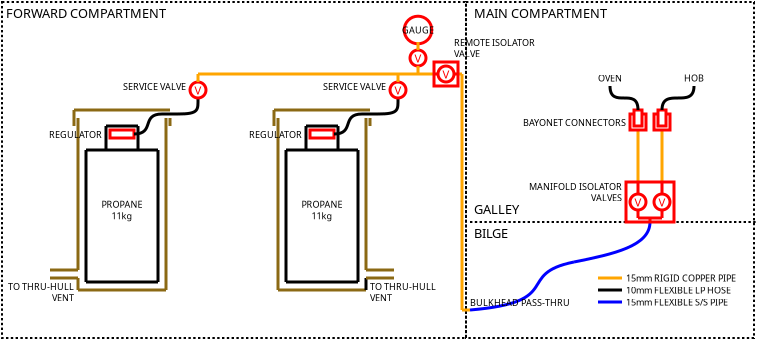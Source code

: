 <?xml version="1.0" encoding="UTF-8"?>
<dia:diagram xmlns:dia="http://www.lysator.liu.se/~alla/dia/">
  <dia:layer name="Background" visible="true" active="true">
    <dia:object type="Standard - Box" version="0" id="O0">
      <dia:attribute name="obj_pos">
        <dia:point val="26.4,4.8"/>
      </dia:attribute>
      <dia:attribute name="obj_bb">
        <dia:rectangle val="26.35,4.75;40.85,21.65"/>
      </dia:attribute>
      <dia:attribute name="elem_corner">
        <dia:point val="26.4,4.8"/>
      </dia:attribute>
      <dia:attribute name="elem_width">
        <dia:real val="14.4"/>
      </dia:attribute>
      <dia:attribute name="elem_height">
        <dia:real val="16.8"/>
      </dia:attribute>
      <dia:attribute name="border_width">
        <dia:real val="0.1"/>
      </dia:attribute>
      <dia:attribute name="show_background">
        <dia:boolean val="false"/>
      </dia:attribute>
      <dia:attribute name="line_style">
        <dia:enum val="4"/>
      </dia:attribute>
      <dia:attribute name="dashlength">
        <dia:real val="1.2"/>
      </dia:attribute>
    </dia:object>
    <dia:object type="Standard - Box" version="0" id="O1">
      <dia:attribute name="obj_pos">
        <dia:point val="3.2,4.8"/>
      </dia:attribute>
      <dia:attribute name="obj_bb">
        <dia:rectangle val="3.15,4.75;26.45,21.65"/>
      </dia:attribute>
      <dia:attribute name="elem_corner">
        <dia:point val="3.2,4.8"/>
      </dia:attribute>
      <dia:attribute name="elem_width">
        <dia:real val="23.2"/>
      </dia:attribute>
      <dia:attribute name="elem_height">
        <dia:real val="16.8"/>
      </dia:attribute>
      <dia:attribute name="border_width">
        <dia:real val="0.1"/>
      </dia:attribute>
      <dia:attribute name="show_background">
        <dia:boolean val="false"/>
      </dia:attribute>
      <dia:attribute name="line_style">
        <dia:enum val="4"/>
      </dia:attribute>
      <dia:attribute name="dashlength">
        <dia:real val="1.2"/>
      </dia:attribute>
    </dia:object>
    <dia:object type="Standard - Line" version="0" id="O2">
      <dia:attribute name="obj_pos">
        <dia:point val="7.4,18.8"/>
      </dia:attribute>
      <dia:attribute name="obj_bb">
        <dia:rectangle val="7.325,12.125;7.475,18.875"/>
      </dia:attribute>
      <dia:attribute name="conn_endpoints">
        <dia:point val="7.4,18.8"/>
        <dia:point val="7.4,12.2"/>
      </dia:attribute>
      <dia:attribute name="numcp">
        <dia:int val="1"/>
      </dia:attribute>
      <dia:attribute name="line_width">
        <dia:real val="0.15"/>
      </dia:attribute>
    </dia:object>
    <dia:object type="Standard - Line" version="0" id="O3">
      <dia:attribute name="obj_pos">
        <dia:point val="11,18.8"/>
      </dia:attribute>
      <dia:attribute name="obj_bb">
        <dia:rectangle val="10.925,12.125;11.075,18.875"/>
      </dia:attribute>
      <dia:attribute name="conn_endpoints">
        <dia:point val="11,18.8"/>
        <dia:point val="11,12.2"/>
      </dia:attribute>
      <dia:attribute name="numcp">
        <dia:int val="1"/>
      </dia:attribute>
      <dia:attribute name="line_width">
        <dia:real val="0.15"/>
      </dia:attribute>
    </dia:object>
    <dia:object type="Standard - Line" version="0" id="O4">
      <dia:attribute name="obj_pos">
        <dia:point val="11,18.8"/>
      </dia:attribute>
      <dia:attribute name="obj_bb">
        <dia:rectangle val="7.325,18.725;11.075,18.875"/>
      </dia:attribute>
      <dia:attribute name="conn_endpoints">
        <dia:point val="11,18.8"/>
        <dia:point val="7.4,18.8"/>
      </dia:attribute>
      <dia:attribute name="numcp">
        <dia:int val="1"/>
      </dia:attribute>
      <dia:attribute name="line_width">
        <dia:real val="0.15"/>
      </dia:attribute>
    </dia:object>
    <dia:object type="Standard - Arc" version="0" id="O5">
      <dia:attribute name="obj_pos">
        <dia:point val="7.4,12.2"/>
      </dia:attribute>
      <dia:attribute name="obj_bb">
        <dia:rectangle val="7.325,12.125;11.075,12.285"/>
      </dia:attribute>
      <dia:attribute name="conn_endpoints">
        <dia:point val="7.4,12.2"/>
        <dia:point val="11,12.2"/>
      </dia:attribute>
      <dia:attribute name="curve_distance">
        <dia:real val="0.01"/>
      </dia:attribute>
      <dia:attribute name="line_width">
        <dia:real val="0.15"/>
      </dia:attribute>
    </dia:object>
    <dia:object type="Standard - Line" version="0" id="O6">
      <dia:attribute name="obj_pos">
        <dia:point val="8.4,12.2"/>
      </dia:attribute>
      <dia:attribute name="obj_bb">
        <dia:rectangle val="8.325,10.925;8.475,12.275"/>
      </dia:attribute>
      <dia:attribute name="conn_endpoints">
        <dia:point val="8.4,12.2"/>
        <dia:point val="8.4,11"/>
      </dia:attribute>
      <dia:attribute name="numcp">
        <dia:int val="1"/>
      </dia:attribute>
      <dia:attribute name="line_width">
        <dia:real val="0.15"/>
      </dia:attribute>
    </dia:object>
    <dia:object type="Standard - Line" version="0" id="O7">
      <dia:attribute name="obj_pos">
        <dia:point val="10,12.2"/>
      </dia:attribute>
      <dia:attribute name="obj_bb">
        <dia:rectangle val="9.925,10.925;10.075,12.275"/>
      </dia:attribute>
      <dia:attribute name="conn_endpoints">
        <dia:point val="10,12.2"/>
        <dia:point val="10,11"/>
      </dia:attribute>
      <dia:attribute name="numcp">
        <dia:int val="1"/>
      </dia:attribute>
      <dia:attribute name="line_width">
        <dia:real val="0.15"/>
      </dia:attribute>
    </dia:object>
    <dia:object type="Standard - Line" version="0" id="O8">
      <dia:attribute name="obj_pos">
        <dia:point val="10,11"/>
      </dia:attribute>
      <dia:attribute name="obj_bb">
        <dia:rectangle val="8.325,10.925;10.075,11.075"/>
      </dia:attribute>
      <dia:attribute name="conn_endpoints">
        <dia:point val="10,11"/>
        <dia:point val="8.4,11"/>
      </dia:attribute>
      <dia:attribute name="numcp">
        <dia:int val="1"/>
      </dia:attribute>
      <dia:attribute name="line_width">
        <dia:real val="0.15"/>
      </dia:attribute>
    </dia:object>
    <dia:object type="Standard - Line" version="0" id="O9">
      <dia:attribute name="obj_pos">
        <dia:point val="7,19.2"/>
      </dia:attribute>
      <dia:attribute name="obj_bb">
        <dia:rectangle val="6.925,19.125;11.475,19.275"/>
      </dia:attribute>
      <dia:attribute name="conn_endpoints">
        <dia:point val="7,19.2"/>
        <dia:point val="11.4,19.2"/>
      </dia:attribute>
      <dia:attribute name="numcp">
        <dia:int val="1"/>
      </dia:attribute>
      <dia:attribute name="line_color">
        <dia:color val="#8b6914"/>
      </dia:attribute>
      <dia:attribute name="line_width">
        <dia:real val="0.15"/>
      </dia:attribute>
    </dia:object>
    <dia:object type="Standard - Line" version="0" id="O10">
      <dia:attribute name="obj_pos">
        <dia:point val="7,10.6"/>
      </dia:attribute>
      <dia:attribute name="obj_bb">
        <dia:rectangle val="6.925,10.525;7.075,18.275"/>
      </dia:attribute>
      <dia:attribute name="conn_endpoints">
        <dia:point val="7,10.6"/>
        <dia:point val="7,18.2"/>
      </dia:attribute>
      <dia:attribute name="numcp">
        <dia:int val="1"/>
      </dia:attribute>
      <dia:attribute name="line_color">
        <dia:color val="#8b6914"/>
      </dia:attribute>
      <dia:attribute name="line_width">
        <dia:real val="0.15"/>
      </dia:attribute>
    </dia:object>
    <dia:object type="Standard - Line" version="0" id="O11">
      <dia:attribute name="obj_pos">
        <dia:point val="11.4,19.2"/>
      </dia:attribute>
      <dia:attribute name="obj_bb">
        <dia:rectangle val="11.325,10.525;11.475,19.275"/>
      </dia:attribute>
      <dia:attribute name="conn_endpoints">
        <dia:point val="11.4,19.2"/>
        <dia:point val="11.4,10.6"/>
      </dia:attribute>
      <dia:attribute name="numcp">
        <dia:int val="1"/>
      </dia:attribute>
      <dia:attribute name="line_color">
        <dia:color val="#8b6914"/>
      </dia:attribute>
      <dia:attribute name="line_width">
        <dia:real val="0.15"/>
      </dia:attribute>
    </dia:object>
    <dia:object type="Standard - Line" version="0" id="O12">
      <dia:attribute name="obj_pos">
        <dia:point val="6.8,11"/>
      </dia:attribute>
      <dia:attribute name="obj_bb">
        <dia:rectangle val="6.725,10.125;6.875,11.075"/>
      </dia:attribute>
      <dia:attribute name="conn_endpoints">
        <dia:point val="6.8,11"/>
        <dia:point val="6.8,10.2"/>
      </dia:attribute>
      <dia:attribute name="numcp">
        <dia:int val="1"/>
      </dia:attribute>
      <dia:attribute name="line_color">
        <dia:color val="#8b6914"/>
      </dia:attribute>
      <dia:attribute name="line_width">
        <dia:real val="0.15"/>
      </dia:attribute>
    </dia:object>
    <dia:object type="Standard - Line" version="0" id="O13">
      <dia:attribute name="obj_pos">
        <dia:point val="11.6,11"/>
      </dia:attribute>
      <dia:attribute name="obj_bb">
        <dia:rectangle val="11.525,10.525;11.675,11.075"/>
      </dia:attribute>
      <dia:attribute name="conn_endpoints">
        <dia:point val="11.6,11"/>
        <dia:point val="11.6,10.6"/>
      </dia:attribute>
      <dia:attribute name="numcp">
        <dia:int val="1"/>
      </dia:attribute>
      <dia:attribute name="line_color">
        <dia:color val="#8b6914"/>
      </dia:attribute>
      <dia:attribute name="line_width">
        <dia:real val="0.15"/>
      </dia:attribute>
    </dia:object>
    <dia:object type="Standard - Line" version="0" id="O14">
      <dia:attribute name="obj_pos">
        <dia:point val="11.6,10.2"/>
      </dia:attribute>
      <dia:attribute name="obj_bb">
        <dia:rectangle val="6.725,10.125;11.675,10.275"/>
      </dia:attribute>
      <dia:attribute name="conn_endpoints">
        <dia:point val="11.6,10.2"/>
        <dia:point val="6.8,10.2"/>
      </dia:attribute>
      <dia:attribute name="numcp">
        <dia:int val="1"/>
      </dia:attribute>
      <dia:attribute name="line_color">
        <dia:color val="#8b6914"/>
      </dia:attribute>
      <dia:attribute name="line_width">
        <dia:real val="0.15"/>
      </dia:attribute>
    </dia:object>
    <dia:object type="Standard - Box" version="0" id="O15">
      <dia:attribute name="obj_pos">
        <dia:point val="8.6,11.2"/>
      </dia:attribute>
      <dia:attribute name="obj_bb">
        <dia:rectangle val="8.525,11.125;9.875,11.675"/>
      </dia:attribute>
      <dia:attribute name="elem_corner">
        <dia:point val="8.6,11.2"/>
      </dia:attribute>
      <dia:attribute name="elem_width">
        <dia:real val="1.2"/>
      </dia:attribute>
      <dia:attribute name="elem_height">
        <dia:real val="0.4"/>
      </dia:attribute>
      <dia:attribute name="border_width">
        <dia:real val="0.15"/>
      </dia:attribute>
      <dia:attribute name="border_color">
        <dia:color val="#ff0000"/>
      </dia:attribute>
      <dia:attribute name="show_background">
        <dia:boolean val="true"/>
      </dia:attribute>
    </dia:object>
    <dia:object type="Standard - Line" version="0" id="O16">
      <dia:attribute name="obj_pos">
        <dia:point val="12,10.4"/>
      </dia:attribute>
      <dia:attribute name="obj_bb">
        <dia:rectangle val="11.125,10.325;12.075,10.475"/>
      </dia:attribute>
      <dia:attribute name="conn_endpoints">
        <dia:point val="12,10.4"/>
        <dia:point val="11.2,10.4"/>
      </dia:attribute>
      <dia:attribute name="numcp">
        <dia:int val="1"/>
      </dia:attribute>
      <dia:attribute name="line_width">
        <dia:real val="0.15"/>
      </dia:attribute>
    </dia:object>
    <dia:object type="Standard - BezierLine" version="0" id="O17">
      <dia:attribute name="obj_pos">
        <dia:point val="9.8,11.4"/>
      </dia:attribute>
      <dia:attribute name="obj_bb">
        <dia:rectangle val="9.725,10.325;11.275,11.475"/>
      </dia:attribute>
      <dia:attribute name="bez_points">
        <dia:point val="9.8,11.4"/>
        <dia:point val="10.862,11.4"/>
        <dia:point val="10.138,10.4"/>
        <dia:point val="11.2,10.4"/>
      </dia:attribute>
      <dia:attribute name="corner_types">
        <dia:enum val="0"/>
        <dia:enum val="0"/>
      </dia:attribute>
      <dia:attribute name="line_width">
        <dia:real val="0.15"/>
      </dia:attribute>
      <dia:connections>
        <dia:connection handle="0" to="O15" connection="4"/>
      </dia:connections>
    </dia:object>
    <dia:object type="Standard - BezierLine" version="0" id="O18">
      <dia:attribute name="obj_pos">
        <dia:point val="12,10.4"/>
      </dia:attribute>
      <dia:attribute name="obj_bb">
        <dia:rectangle val="11.925,9.525;13.076,10.475"/>
      </dia:attribute>
      <dia:attribute name="bez_points">
        <dia:point val="12,10.4"/>
        <dia:point val="13.062,10.4"/>
        <dia:point val="13,10.2"/>
        <dia:point val="13,9.6"/>
      </dia:attribute>
      <dia:attribute name="corner_types">
        <dia:enum val="0"/>
        <dia:enum val="0"/>
      </dia:attribute>
      <dia:attribute name="line_width">
        <dia:real val="0.15"/>
      </dia:attribute>
    </dia:object>
    <dia:object type="Standard - Line" version="0" id="O19">
      <dia:attribute name="obj_pos">
        <dia:point val="7,19.2"/>
      </dia:attribute>
      <dia:attribute name="obj_bb">
        <dia:rectangle val="6.925,18.525;7.075,19.275"/>
      </dia:attribute>
      <dia:attribute name="conn_endpoints">
        <dia:point val="7,19.2"/>
        <dia:point val="7,18.6"/>
      </dia:attribute>
      <dia:attribute name="numcp">
        <dia:int val="1"/>
      </dia:attribute>
      <dia:attribute name="line_color">
        <dia:color val="#8b6914"/>
      </dia:attribute>
      <dia:attribute name="line_width">
        <dia:real val="0.15"/>
      </dia:attribute>
    </dia:object>
    <dia:object type="Standard - Ellipse" version="0" id="O20">
      <dia:attribute name="obj_pos">
        <dia:point val="12.6,8.8"/>
      </dia:attribute>
      <dia:attribute name="obj_bb">
        <dia:rectangle val="12.525,8.725;13.475,9.675"/>
      </dia:attribute>
      <dia:attribute name="elem_corner">
        <dia:point val="12.6,8.8"/>
      </dia:attribute>
      <dia:attribute name="elem_width">
        <dia:real val="0.8"/>
      </dia:attribute>
      <dia:attribute name="elem_height">
        <dia:real val="0.8"/>
      </dia:attribute>
      <dia:attribute name="border_width">
        <dia:real val="0.15"/>
      </dia:attribute>
      <dia:attribute name="border_color">
        <dia:color val="#ff0000"/>
      </dia:attribute>
    </dia:object>
    <dia:object type="Standard - Text" version="1" id="O21">
      <dia:attribute name="obj_pos">
        <dia:point val="13,9.2"/>
      </dia:attribute>
      <dia:attribute name="obj_bb">
        <dia:rectangle val="12.806,8.869;13.194,9.531"/>
      </dia:attribute>
      <dia:attribute name="text">
        <dia:composite type="text">
          <dia:attribute name="string">
            <dia:string>#V#</dia:string>
          </dia:attribute>
          <dia:attribute name="font">
            <dia:font family="sans" style="0" name="Helvetica"/>
          </dia:attribute>
          <dia:attribute name="height">
            <dia:real val="0.708"/>
          </dia:attribute>
          <dia:attribute name="pos">
            <dia:point val="13,9.396"/>
          </dia:attribute>
          <dia:attribute name="color">
            <dia:color val="#ff0000"/>
          </dia:attribute>
          <dia:attribute name="alignment">
            <dia:enum val="1"/>
          </dia:attribute>
        </dia:composite>
      </dia:attribute>
      <dia:attribute name="valign">
        <dia:enum val="2"/>
      </dia:attribute>
      <dia:connections>
        <dia:connection handle="0" to="O20" connection="8"/>
      </dia:connections>
    </dia:object>
    <dia:object type="Standard - Line" version="0" id="O22">
      <dia:attribute name="obj_pos">
        <dia:point val="13,8.8"/>
      </dia:attribute>
      <dia:attribute name="obj_bb">
        <dia:rectangle val="12.925,8.325;13.075,8.875"/>
      </dia:attribute>
      <dia:attribute name="conn_endpoints">
        <dia:point val="13,8.8"/>
        <dia:point val="13,8.4"/>
      </dia:attribute>
      <dia:attribute name="numcp">
        <dia:int val="1"/>
      </dia:attribute>
      <dia:attribute name="line_color">
        <dia:color val="#ffa500"/>
      </dia:attribute>
      <dia:attribute name="line_width">
        <dia:real val="0.15"/>
      </dia:attribute>
      <dia:connections>
        <dia:connection handle="0" to="O20" connection="1"/>
      </dia:connections>
    </dia:object>
    <dia:object type="Standard - Line" version="0" id="O23">
      <dia:attribute name="obj_pos">
        <dia:point val="13,8.4"/>
      </dia:attribute>
      <dia:attribute name="obj_bb">
        <dia:rectangle val="12.925,8.325;24.875,8.475"/>
      </dia:attribute>
      <dia:attribute name="conn_endpoints">
        <dia:point val="13,8.4"/>
        <dia:point val="24.8,8.4"/>
      </dia:attribute>
      <dia:attribute name="numcp">
        <dia:int val="1"/>
      </dia:attribute>
      <dia:attribute name="line_color">
        <dia:color val="#ffa500"/>
      </dia:attribute>
      <dia:attribute name="line_width">
        <dia:real val="0.15"/>
      </dia:attribute>
      <dia:connections>
        <dia:connection handle="1" to="O92" connection="3"/>
      </dia:connections>
    </dia:object>
    <dia:object type="Standard - Line" version="0" id="O24">
      <dia:attribute name="obj_pos">
        <dia:point val="17.4,18.8"/>
      </dia:attribute>
      <dia:attribute name="obj_bb">
        <dia:rectangle val="17.325,12.125;17.475,18.875"/>
      </dia:attribute>
      <dia:attribute name="conn_endpoints">
        <dia:point val="17.4,18.8"/>
        <dia:point val="17.4,12.2"/>
      </dia:attribute>
      <dia:attribute name="numcp">
        <dia:int val="1"/>
      </dia:attribute>
      <dia:attribute name="line_width">
        <dia:real val="0.15"/>
      </dia:attribute>
    </dia:object>
    <dia:object type="Standard - Line" version="0" id="O25">
      <dia:attribute name="obj_pos">
        <dia:point val="21,18.8"/>
      </dia:attribute>
      <dia:attribute name="obj_bb">
        <dia:rectangle val="20.925,12.125;21.075,18.875"/>
      </dia:attribute>
      <dia:attribute name="conn_endpoints">
        <dia:point val="21,18.8"/>
        <dia:point val="21,12.2"/>
      </dia:attribute>
      <dia:attribute name="numcp">
        <dia:int val="1"/>
      </dia:attribute>
      <dia:attribute name="line_width">
        <dia:real val="0.15"/>
      </dia:attribute>
    </dia:object>
    <dia:object type="Standard - Line" version="0" id="O26">
      <dia:attribute name="obj_pos">
        <dia:point val="21,18.8"/>
      </dia:attribute>
      <dia:attribute name="obj_bb">
        <dia:rectangle val="17.325,18.725;21.075,18.875"/>
      </dia:attribute>
      <dia:attribute name="conn_endpoints">
        <dia:point val="21,18.8"/>
        <dia:point val="17.4,18.8"/>
      </dia:attribute>
      <dia:attribute name="numcp">
        <dia:int val="1"/>
      </dia:attribute>
      <dia:attribute name="line_width">
        <dia:real val="0.15"/>
      </dia:attribute>
    </dia:object>
    <dia:object type="Standard - Arc" version="0" id="O27">
      <dia:attribute name="obj_pos">
        <dia:point val="17.4,12.2"/>
      </dia:attribute>
      <dia:attribute name="obj_bb">
        <dia:rectangle val="17.325,12.125;21.075,12.285"/>
      </dia:attribute>
      <dia:attribute name="conn_endpoints">
        <dia:point val="17.4,12.2"/>
        <dia:point val="21,12.2"/>
      </dia:attribute>
      <dia:attribute name="curve_distance">
        <dia:real val="0.01"/>
      </dia:attribute>
      <dia:attribute name="line_width">
        <dia:real val="0.15"/>
      </dia:attribute>
    </dia:object>
    <dia:object type="Standard - Line" version="0" id="O28">
      <dia:attribute name="obj_pos">
        <dia:point val="18.4,12.2"/>
      </dia:attribute>
      <dia:attribute name="obj_bb">
        <dia:rectangle val="18.325,10.925;18.475,12.275"/>
      </dia:attribute>
      <dia:attribute name="conn_endpoints">
        <dia:point val="18.4,12.2"/>
        <dia:point val="18.4,11"/>
      </dia:attribute>
      <dia:attribute name="numcp">
        <dia:int val="1"/>
      </dia:attribute>
      <dia:attribute name="line_width">
        <dia:real val="0.15"/>
      </dia:attribute>
    </dia:object>
    <dia:object type="Standard - Line" version="0" id="O29">
      <dia:attribute name="obj_pos">
        <dia:point val="20,12.2"/>
      </dia:attribute>
      <dia:attribute name="obj_bb">
        <dia:rectangle val="19.925,10.925;20.075,12.275"/>
      </dia:attribute>
      <dia:attribute name="conn_endpoints">
        <dia:point val="20,12.2"/>
        <dia:point val="20,11"/>
      </dia:attribute>
      <dia:attribute name="numcp">
        <dia:int val="1"/>
      </dia:attribute>
      <dia:attribute name="line_width">
        <dia:real val="0.15"/>
      </dia:attribute>
    </dia:object>
    <dia:object type="Standard - Line" version="0" id="O30">
      <dia:attribute name="obj_pos">
        <dia:point val="20,11"/>
      </dia:attribute>
      <dia:attribute name="obj_bb">
        <dia:rectangle val="18.325,10.925;20.075,11.075"/>
      </dia:attribute>
      <dia:attribute name="conn_endpoints">
        <dia:point val="20,11"/>
        <dia:point val="18.4,11"/>
      </dia:attribute>
      <dia:attribute name="numcp">
        <dia:int val="1"/>
      </dia:attribute>
      <dia:attribute name="line_width">
        <dia:real val="0.15"/>
      </dia:attribute>
    </dia:object>
    <dia:object type="Standard - Line" version="0" id="O31">
      <dia:attribute name="obj_pos">
        <dia:point val="17,19.2"/>
      </dia:attribute>
      <dia:attribute name="obj_bb">
        <dia:rectangle val="16.925,19.125;21.475,19.275"/>
      </dia:attribute>
      <dia:attribute name="conn_endpoints">
        <dia:point val="17,19.2"/>
        <dia:point val="21.4,19.2"/>
      </dia:attribute>
      <dia:attribute name="numcp">
        <dia:int val="1"/>
      </dia:attribute>
      <dia:attribute name="line_color">
        <dia:color val="#8b6914"/>
      </dia:attribute>
      <dia:attribute name="line_width">
        <dia:real val="0.15"/>
      </dia:attribute>
    </dia:object>
    <dia:object type="Standard - Line" version="0" id="O32">
      <dia:attribute name="obj_pos">
        <dia:point val="21.4,10.6"/>
      </dia:attribute>
      <dia:attribute name="obj_bb">
        <dia:rectangle val="21.325,10.525;21.475,18.275"/>
      </dia:attribute>
      <dia:attribute name="conn_endpoints">
        <dia:point val="21.4,10.6"/>
        <dia:point val="21.4,18.2"/>
      </dia:attribute>
      <dia:attribute name="numcp">
        <dia:int val="1"/>
      </dia:attribute>
      <dia:attribute name="line_color">
        <dia:color val="#8b6914"/>
      </dia:attribute>
      <dia:attribute name="line_width">
        <dia:real val="0.15"/>
      </dia:attribute>
    </dia:object>
    <dia:object type="Standard - Line" version="0" id="O33">
      <dia:attribute name="obj_pos">
        <dia:point val="17,19.2"/>
      </dia:attribute>
      <dia:attribute name="obj_bb">
        <dia:rectangle val="16.925,10.525;17.075,19.275"/>
      </dia:attribute>
      <dia:attribute name="conn_endpoints">
        <dia:point val="17,19.2"/>
        <dia:point val="17,10.6"/>
      </dia:attribute>
      <dia:attribute name="numcp">
        <dia:int val="1"/>
      </dia:attribute>
      <dia:attribute name="line_color">
        <dia:color val="#8b6914"/>
      </dia:attribute>
      <dia:attribute name="line_width">
        <dia:real val="0.15"/>
      </dia:attribute>
    </dia:object>
    <dia:object type="Standard - Line" version="0" id="O34">
      <dia:attribute name="obj_pos">
        <dia:point val="16.8,11"/>
      </dia:attribute>
      <dia:attribute name="obj_bb">
        <dia:rectangle val="16.725,10.125;16.875,11.075"/>
      </dia:attribute>
      <dia:attribute name="conn_endpoints">
        <dia:point val="16.8,11"/>
        <dia:point val="16.8,10.2"/>
      </dia:attribute>
      <dia:attribute name="numcp">
        <dia:int val="1"/>
      </dia:attribute>
      <dia:attribute name="line_color">
        <dia:color val="#8b6914"/>
      </dia:attribute>
      <dia:attribute name="line_width">
        <dia:real val="0.15"/>
      </dia:attribute>
    </dia:object>
    <dia:object type="Standard - Line" version="0" id="O35">
      <dia:attribute name="obj_pos">
        <dia:point val="21.6,11"/>
      </dia:attribute>
      <dia:attribute name="obj_bb">
        <dia:rectangle val="21.525,10.525;21.675,11.075"/>
      </dia:attribute>
      <dia:attribute name="conn_endpoints">
        <dia:point val="21.6,11"/>
        <dia:point val="21.6,10.6"/>
      </dia:attribute>
      <dia:attribute name="numcp">
        <dia:int val="1"/>
      </dia:attribute>
      <dia:attribute name="line_color">
        <dia:color val="#8b6914"/>
      </dia:attribute>
      <dia:attribute name="line_width">
        <dia:real val="0.15"/>
      </dia:attribute>
    </dia:object>
    <dia:object type="Standard - Line" version="0" id="O36">
      <dia:attribute name="obj_pos">
        <dia:point val="21.6,10.2"/>
      </dia:attribute>
      <dia:attribute name="obj_bb">
        <dia:rectangle val="16.725,10.125;21.675,10.275"/>
      </dia:attribute>
      <dia:attribute name="conn_endpoints">
        <dia:point val="21.6,10.2"/>
        <dia:point val="16.8,10.2"/>
      </dia:attribute>
      <dia:attribute name="numcp">
        <dia:int val="1"/>
      </dia:attribute>
      <dia:attribute name="line_color">
        <dia:color val="#8b6914"/>
      </dia:attribute>
      <dia:attribute name="line_width">
        <dia:real val="0.15"/>
      </dia:attribute>
    </dia:object>
    <dia:object type="Standard - Box" version="0" id="O37">
      <dia:attribute name="obj_pos">
        <dia:point val="18.6,11.2"/>
      </dia:attribute>
      <dia:attribute name="obj_bb">
        <dia:rectangle val="18.525,11.125;19.875,11.675"/>
      </dia:attribute>
      <dia:attribute name="elem_corner">
        <dia:point val="18.6,11.2"/>
      </dia:attribute>
      <dia:attribute name="elem_width">
        <dia:real val="1.2"/>
      </dia:attribute>
      <dia:attribute name="elem_height">
        <dia:real val="0.4"/>
      </dia:attribute>
      <dia:attribute name="border_width">
        <dia:real val="0.15"/>
      </dia:attribute>
      <dia:attribute name="border_color">
        <dia:color val="#ff0000"/>
      </dia:attribute>
      <dia:attribute name="show_background">
        <dia:boolean val="true"/>
      </dia:attribute>
    </dia:object>
    <dia:object type="Standard - Line" version="0" id="O38">
      <dia:attribute name="obj_pos">
        <dia:point val="22,10.4"/>
      </dia:attribute>
      <dia:attribute name="obj_bb">
        <dia:rectangle val="21.125,10.325;22.075,10.475"/>
      </dia:attribute>
      <dia:attribute name="conn_endpoints">
        <dia:point val="22,10.4"/>
        <dia:point val="21.2,10.4"/>
      </dia:attribute>
      <dia:attribute name="numcp">
        <dia:int val="1"/>
      </dia:attribute>
      <dia:attribute name="line_width">
        <dia:real val="0.15"/>
      </dia:attribute>
    </dia:object>
    <dia:object type="Standard - BezierLine" version="0" id="O39">
      <dia:attribute name="obj_pos">
        <dia:point val="19.8,11.4"/>
      </dia:attribute>
      <dia:attribute name="obj_bb">
        <dia:rectangle val="19.725,10.325;21.275,11.475"/>
      </dia:attribute>
      <dia:attribute name="bez_points">
        <dia:point val="19.8,11.4"/>
        <dia:point val="20.862,11.4"/>
        <dia:point val="20.138,10.4"/>
        <dia:point val="21.2,10.4"/>
      </dia:attribute>
      <dia:attribute name="corner_types">
        <dia:enum val="0"/>
        <dia:enum val="0"/>
      </dia:attribute>
      <dia:attribute name="line_width">
        <dia:real val="0.15"/>
      </dia:attribute>
      <dia:connections>
        <dia:connection handle="0" to="O37" connection="4"/>
      </dia:connections>
    </dia:object>
    <dia:object type="Standard - BezierLine" version="0" id="O40">
      <dia:attribute name="obj_pos">
        <dia:point val="22,10.4"/>
      </dia:attribute>
      <dia:attribute name="obj_bb">
        <dia:rectangle val="21.925,9.525;23.076,10.475"/>
      </dia:attribute>
      <dia:attribute name="bez_points">
        <dia:point val="22,10.4"/>
        <dia:point val="23.062,10.4"/>
        <dia:point val="23,10.2"/>
        <dia:point val="23,9.6"/>
      </dia:attribute>
      <dia:attribute name="corner_types">
        <dia:enum val="0"/>
        <dia:enum val="0"/>
      </dia:attribute>
      <dia:attribute name="line_width">
        <dia:real val="0.15"/>
      </dia:attribute>
      <dia:connections>
        <dia:connection handle="3" to="O42" connection="6"/>
      </dia:connections>
    </dia:object>
    <dia:object type="Standard - Line" version="0" id="O41">
      <dia:attribute name="obj_pos">
        <dia:point val="21.4,19.2"/>
      </dia:attribute>
      <dia:attribute name="obj_bb">
        <dia:rectangle val="21.325,18.525;21.475,19.275"/>
      </dia:attribute>
      <dia:attribute name="conn_endpoints">
        <dia:point val="21.4,19.2"/>
        <dia:point val="21.4,18.6"/>
      </dia:attribute>
      <dia:attribute name="numcp">
        <dia:int val="1"/>
      </dia:attribute>
      <dia:attribute name="line_width">
        <dia:real val="0.15"/>
      </dia:attribute>
    </dia:object>
    <dia:object type="Standard - Ellipse" version="0" id="O42">
      <dia:attribute name="obj_pos">
        <dia:point val="22.6,8.8"/>
      </dia:attribute>
      <dia:attribute name="obj_bb">
        <dia:rectangle val="22.525,8.725;23.475,9.675"/>
      </dia:attribute>
      <dia:attribute name="elem_corner">
        <dia:point val="22.6,8.8"/>
      </dia:attribute>
      <dia:attribute name="elem_width">
        <dia:real val="0.8"/>
      </dia:attribute>
      <dia:attribute name="elem_height">
        <dia:real val="0.8"/>
      </dia:attribute>
      <dia:attribute name="border_width">
        <dia:real val="0.15"/>
      </dia:attribute>
      <dia:attribute name="border_color">
        <dia:color val="#ff0000"/>
      </dia:attribute>
    </dia:object>
    <dia:object type="Standard - Text" version="1" id="O43">
      <dia:attribute name="obj_pos">
        <dia:point val="23,9.2"/>
      </dia:attribute>
      <dia:attribute name="obj_bb">
        <dia:rectangle val="22.806,8.869;23.194,9.531"/>
      </dia:attribute>
      <dia:attribute name="text">
        <dia:composite type="text">
          <dia:attribute name="string">
            <dia:string>#V#</dia:string>
          </dia:attribute>
          <dia:attribute name="font">
            <dia:font family="sans" style="0" name="Helvetica"/>
          </dia:attribute>
          <dia:attribute name="height">
            <dia:real val="0.708"/>
          </dia:attribute>
          <dia:attribute name="pos">
            <dia:point val="23,9.396"/>
          </dia:attribute>
          <dia:attribute name="color">
            <dia:color val="#ff0000"/>
          </dia:attribute>
          <dia:attribute name="alignment">
            <dia:enum val="1"/>
          </dia:attribute>
        </dia:composite>
      </dia:attribute>
      <dia:attribute name="valign">
        <dia:enum val="2"/>
      </dia:attribute>
      <dia:connections>
        <dia:connection handle="0" to="O42" connection="8"/>
      </dia:connections>
    </dia:object>
    <dia:object type="Standard - Line" version="0" id="O44">
      <dia:attribute name="obj_pos">
        <dia:point val="23,8.8"/>
      </dia:attribute>
      <dia:attribute name="obj_bb">
        <dia:rectangle val="22.925,8.325;23.075,8.875"/>
      </dia:attribute>
      <dia:attribute name="conn_endpoints">
        <dia:point val="23,8.8"/>
        <dia:point val="23,8.4"/>
      </dia:attribute>
      <dia:attribute name="numcp">
        <dia:int val="1"/>
      </dia:attribute>
      <dia:attribute name="line_color">
        <dia:color val="#ffa500"/>
      </dia:attribute>
      <dia:attribute name="line_width">
        <dia:real val="0.15"/>
      </dia:attribute>
      <dia:connections>
        <dia:connection handle="0" to="O42" connection="1"/>
      </dia:connections>
    </dia:object>
    <dia:object type="Standard - Text" version="1" id="O45">
      <dia:attribute name="obj_pos">
        <dia:point val="3.4,5.6"/>
      </dia:attribute>
      <dia:attribute name="obj_bb">
        <dia:rectangle val="3.4,5.005;11.77,5.75"/>
      </dia:attribute>
      <dia:attribute name="text">
        <dia:composite type="text">
          <dia:attribute name="string">
            <dia:string>#FORWARD COMPARTMENT#</dia:string>
          </dia:attribute>
          <dia:attribute name="font">
            <dia:font family="sans" style="0" name="Helvetica"/>
          </dia:attribute>
          <dia:attribute name="height">
            <dia:real val="0.8"/>
          </dia:attribute>
          <dia:attribute name="pos">
            <dia:point val="3.4,5.6"/>
          </dia:attribute>
          <dia:attribute name="color">
            <dia:color val="#000000"/>
          </dia:attribute>
          <dia:attribute name="alignment">
            <dia:enum val="0"/>
          </dia:attribute>
        </dia:composite>
      </dia:attribute>
      <dia:attribute name="valign">
        <dia:enum val="3"/>
      </dia:attribute>
    </dia:object>
    <dia:object type="Standard - Line" version="0" id="O46">
      <dia:attribute name="obj_pos">
        <dia:point val="21.4,18.2"/>
      </dia:attribute>
      <dia:attribute name="obj_bb">
        <dia:rectangle val="21.325,18.125;22.875,18.275"/>
      </dia:attribute>
      <dia:attribute name="conn_endpoints">
        <dia:point val="21.4,18.2"/>
        <dia:point val="22.8,18.2"/>
      </dia:attribute>
      <dia:attribute name="numcp">
        <dia:int val="1"/>
      </dia:attribute>
      <dia:attribute name="line_color">
        <dia:color val="#8b6914"/>
      </dia:attribute>
      <dia:attribute name="line_width">
        <dia:real val="0.15"/>
      </dia:attribute>
    </dia:object>
    <dia:object type="Standard - Line" version="0" id="O47">
      <dia:attribute name="obj_pos">
        <dia:point val="21.4,18.6"/>
      </dia:attribute>
      <dia:attribute name="obj_bb">
        <dia:rectangle val="21.325,18.525;22.875,18.675"/>
      </dia:attribute>
      <dia:attribute name="conn_endpoints">
        <dia:point val="21.4,18.6"/>
        <dia:point val="22.8,18.6"/>
      </dia:attribute>
      <dia:attribute name="numcp">
        <dia:int val="1"/>
      </dia:attribute>
      <dia:attribute name="line_color">
        <dia:color val="#8b6914"/>
      </dia:attribute>
      <dia:attribute name="line_width">
        <dia:real val="0.15"/>
      </dia:attribute>
    </dia:object>
    <dia:object type="Standard - Line" version="0" id="O48">
      <dia:attribute name="obj_pos">
        <dia:point val="5.6,18.2"/>
      </dia:attribute>
      <dia:attribute name="obj_bb">
        <dia:rectangle val="5.525,18.125;7.075,18.275"/>
      </dia:attribute>
      <dia:attribute name="conn_endpoints">
        <dia:point val="5.6,18.2"/>
        <dia:point val="7,18.2"/>
      </dia:attribute>
      <dia:attribute name="numcp">
        <dia:int val="1"/>
      </dia:attribute>
      <dia:attribute name="line_color">
        <dia:color val="#8b6914"/>
      </dia:attribute>
      <dia:attribute name="line_width">
        <dia:real val="0.15"/>
      </dia:attribute>
    </dia:object>
    <dia:object type="Standard - Line" version="0" id="O49">
      <dia:attribute name="obj_pos">
        <dia:point val="5.6,18.6"/>
      </dia:attribute>
      <dia:attribute name="obj_bb">
        <dia:rectangle val="5.525,18.525;7.075,18.675"/>
      </dia:attribute>
      <dia:attribute name="conn_endpoints">
        <dia:point val="5.6,18.6"/>
        <dia:point val="7,18.6"/>
      </dia:attribute>
      <dia:attribute name="numcp">
        <dia:int val="1"/>
      </dia:attribute>
      <dia:attribute name="line_color">
        <dia:color val="#8b6914"/>
      </dia:attribute>
      <dia:attribute name="line_width">
        <dia:real val="0.15"/>
      </dia:attribute>
    </dia:object>
    <dia:object type="Standard - Text" version="1" id="O50">
      <dia:attribute name="obj_pos">
        <dia:point val="21.6,19.2"/>
      </dia:attribute>
      <dia:attribute name="obj_bb">
        <dia:rectangle val="21.6,18.782;24.96,19.869"/>
      </dia:attribute>
      <dia:attribute name="text">
        <dia:composite type="text">
          <dia:attribute name="string">
            <dia:string>#TO THRU-HULL
VENT#</dia:string>
          </dia:attribute>
          <dia:attribute name="font">
            <dia:font family="sans" style="0" name="Helvetica"/>
          </dia:attribute>
          <dia:attribute name="height">
            <dia:real val="0.564"/>
          </dia:attribute>
          <dia:attribute name="pos">
            <dia:point val="21.6,19.2"/>
          </dia:attribute>
          <dia:attribute name="color">
            <dia:color val="#000000"/>
          </dia:attribute>
          <dia:attribute name="alignment">
            <dia:enum val="0"/>
          </dia:attribute>
        </dia:composite>
      </dia:attribute>
      <dia:attribute name="valign">
        <dia:enum val="3"/>
      </dia:attribute>
    </dia:object>
    <dia:object type="Standard - Text" version="1" id="O51">
      <dia:attribute name="obj_pos">
        <dia:point val="6.8,19.2"/>
      </dia:attribute>
      <dia:attribute name="obj_bb">
        <dia:rectangle val="3.44,18.782;6.8,19.869"/>
      </dia:attribute>
      <dia:attribute name="text">
        <dia:composite type="text">
          <dia:attribute name="string">
            <dia:string>#TO THRU-HULL
VENT#</dia:string>
          </dia:attribute>
          <dia:attribute name="font">
            <dia:font family="sans" style="0" name="Helvetica"/>
          </dia:attribute>
          <dia:attribute name="height">
            <dia:real val="0.564"/>
          </dia:attribute>
          <dia:attribute name="pos">
            <dia:point val="6.8,19.2"/>
          </dia:attribute>
          <dia:attribute name="color">
            <dia:color val="#000000"/>
          </dia:attribute>
          <dia:attribute name="alignment">
            <dia:enum val="2"/>
          </dia:attribute>
        </dia:composite>
      </dia:attribute>
      <dia:attribute name="valign">
        <dia:enum val="3"/>
      </dia:attribute>
    </dia:object>
    <dia:object type="Standard - Ellipse" version="0" id="O52">
      <dia:attribute name="obj_pos">
        <dia:point val="25,8"/>
      </dia:attribute>
      <dia:attribute name="obj_bb">
        <dia:rectangle val="24.925,7.925;25.875,8.875"/>
      </dia:attribute>
      <dia:attribute name="elem_corner">
        <dia:point val="25,8"/>
      </dia:attribute>
      <dia:attribute name="elem_width">
        <dia:real val="0.8"/>
      </dia:attribute>
      <dia:attribute name="elem_height">
        <dia:real val="0.8"/>
      </dia:attribute>
      <dia:attribute name="border_width">
        <dia:real val="0.15"/>
      </dia:attribute>
      <dia:attribute name="border_color">
        <dia:color val="#ff0000"/>
      </dia:attribute>
    </dia:object>
    <dia:object type="Standard - Text" version="1" id="O53">
      <dia:attribute name="obj_pos">
        <dia:point val="25.4,8.4"/>
      </dia:attribute>
      <dia:attribute name="obj_bb">
        <dia:rectangle val="25.206,8.069;25.594,8.731"/>
      </dia:attribute>
      <dia:attribute name="text">
        <dia:composite type="text">
          <dia:attribute name="string">
            <dia:string>#V#</dia:string>
          </dia:attribute>
          <dia:attribute name="font">
            <dia:font family="sans" style="0" name="Helvetica"/>
          </dia:attribute>
          <dia:attribute name="height">
            <dia:real val="0.708"/>
          </dia:attribute>
          <dia:attribute name="pos">
            <dia:point val="25.4,8.596"/>
          </dia:attribute>
          <dia:attribute name="color">
            <dia:color val="#ff0000"/>
          </dia:attribute>
          <dia:attribute name="alignment">
            <dia:enum val="1"/>
          </dia:attribute>
        </dia:composite>
      </dia:attribute>
      <dia:attribute name="valign">
        <dia:enum val="2"/>
      </dia:attribute>
      <dia:connections>
        <dia:connection handle="0" to="O52" connection="8"/>
      </dia:connections>
    </dia:object>
    <dia:object type="Standard - Line" version="0" id="O54">
      <dia:attribute name="obj_pos">
        <dia:point val="23.6,8.4"/>
      </dia:attribute>
      <dia:attribute name="obj_bb">
        <dia:rectangle val="23.6,8.4;23.6,8.4"/>
      </dia:attribute>
      <dia:attribute name="conn_endpoints">
        <dia:point val="23.6,8.4"/>
        <dia:point val="23.6,8.4"/>
      </dia:attribute>
      <dia:attribute name="numcp">
        <dia:int val="1"/>
      </dia:attribute>
      <dia:attribute name="line_width">
        <dia:real val="0.15"/>
      </dia:attribute>
    </dia:object>
    <dia:object type="Standard - Line" version="0" id="O55">
      <dia:attribute name="obj_pos">
        <dia:point val="25.8,8.4"/>
      </dia:attribute>
      <dia:attribute name="obj_bb">
        <dia:rectangle val="25.725,8.325;26.075,8.475"/>
      </dia:attribute>
      <dia:attribute name="conn_endpoints">
        <dia:point val="25.8,8.4"/>
        <dia:point val="26,8.4"/>
      </dia:attribute>
      <dia:attribute name="numcp">
        <dia:int val="1"/>
      </dia:attribute>
      <dia:attribute name="line_color">
        <dia:color val="#ff0000"/>
      </dia:attribute>
      <dia:attribute name="line_width">
        <dia:real val="0.15"/>
      </dia:attribute>
      <dia:connections>
        <dia:connection handle="0" to="O52" connection="4"/>
        <dia:connection handle="1" to="O92" connection="4"/>
      </dia:connections>
    </dia:object>
    <dia:object type="Standard - Line" version="0" id="O56">
      <dia:attribute name="obj_pos">
        <dia:point val="35,15.6"/>
      </dia:attribute>
      <dia:attribute name="obj_bb">
        <dia:rectangle val="34.925,15.525;36.275,15.675"/>
      </dia:attribute>
      <dia:attribute name="conn_endpoints">
        <dia:point val="35,15.6"/>
        <dia:point val="36.2,15.6"/>
      </dia:attribute>
      <dia:attribute name="numcp">
        <dia:int val="1"/>
      </dia:attribute>
      <dia:attribute name="line_color">
        <dia:color val="#ff0000"/>
      </dia:attribute>
      <dia:attribute name="line_width">
        <dia:real val="0.15"/>
      </dia:attribute>
    </dia:object>
    <dia:object type="Standard - Ellipse" version="0" id="O57">
      <dia:attribute name="obj_pos">
        <dia:point val="34.6,14.4"/>
      </dia:attribute>
      <dia:attribute name="obj_bb">
        <dia:rectangle val="34.525,14.325;35.475,15.275"/>
      </dia:attribute>
      <dia:attribute name="elem_corner">
        <dia:point val="34.6,14.4"/>
      </dia:attribute>
      <dia:attribute name="elem_width">
        <dia:real val="0.8"/>
      </dia:attribute>
      <dia:attribute name="elem_height">
        <dia:real val="0.8"/>
      </dia:attribute>
      <dia:attribute name="border_width">
        <dia:real val="0.15"/>
      </dia:attribute>
      <dia:attribute name="border_color">
        <dia:color val="#ff0000"/>
      </dia:attribute>
    </dia:object>
    <dia:object type="Standard - Text" version="1" id="O58">
      <dia:attribute name="obj_pos">
        <dia:point val="35,14.8"/>
      </dia:attribute>
      <dia:attribute name="obj_bb">
        <dia:rectangle val="34.806,14.469;35.194,15.131"/>
      </dia:attribute>
      <dia:attribute name="text">
        <dia:composite type="text">
          <dia:attribute name="string">
            <dia:string>#V#</dia:string>
          </dia:attribute>
          <dia:attribute name="font">
            <dia:font family="sans" style="0" name="Helvetica"/>
          </dia:attribute>
          <dia:attribute name="height">
            <dia:real val="0.708"/>
          </dia:attribute>
          <dia:attribute name="pos">
            <dia:point val="35,14.996"/>
          </dia:attribute>
          <dia:attribute name="color">
            <dia:color val="#ff0000"/>
          </dia:attribute>
          <dia:attribute name="alignment">
            <dia:enum val="1"/>
          </dia:attribute>
        </dia:composite>
      </dia:attribute>
      <dia:attribute name="valign">
        <dia:enum val="2"/>
      </dia:attribute>
      <dia:connections>
        <dia:connection handle="0" to="O57" connection="8"/>
      </dia:connections>
    </dia:object>
    <dia:object type="Standard - Ellipse" version="0" id="O59">
      <dia:attribute name="obj_pos">
        <dia:point val="35.8,14.4"/>
      </dia:attribute>
      <dia:attribute name="obj_bb">
        <dia:rectangle val="35.725,14.325;36.675,15.275"/>
      </dia:attribute>
      <dia:attribute name="elem_corner">
        <dia:point val="35.8,14.4"/>
      </dia:attribute>
      <dia:attribute name="elem_width">
        <dia:real val="0.8"/>
      </dia:attribute>
      <dia:attribute name="elem_height">
        <dia:real val="0.8"/>
      </dia:attribute>
      <dia:attribute name="border_width">
        <dia:real val="0.15"/>
      </dia:attribute>
      <dia:attribute name="border_color">
        <dia:color val="#ff0000"/>
      </dia:attribute>
    </dia:object>
    <dia:object type="Standard - Text" version="1" id="O60">
      <dia:attribute name="obj_pos">
        <dia:point val="36.2,14.8"/>
      </dia:attribute>
      <dia:attribute name="obj_bb">
        <dia:rectangle val="36.006,14.469;36.394,15.131"/>
      </dia:attribute>
      <dia:attribute name="text">
        <dia:composite type="text">
          <dia:attribute name="string">
            <dia:string>#V#</dia:string>
          </dia:attribute>
          <dia:attribute name="font">
            <dia:font family="sans" style="0" name="Helvetica"/>
          </dia:attribute>
          <dia:attribute name="height">
            <dia:real val="0.708"/>
          </dia:attribute>
          <dia:attribute name="pos">
            <dia:point val="36.2,14.996"/>
          </dia:attribute>
          <dia:attribute name="color">
            <dia:color val="#ff0000"/>
          </dia:attribute>
          <dia:attribute name="alignment">
            <dia:enum val="1"/>
          </dia:attribute>
        </dia:composite>
      </dia:attribute>
      <dia:attribute name="valign">
        <dia:enum val="2"/>
      </dia:attribute>
      <dia:connections>
        <dia:connection handle="0" to="O59" connection="8"/>
      </dia:connections>
    </dia:object>
    <dia:object type="Standard - Line" version="0" id="O61">
      <dia:attribute name="obj_pos">
        <dia:point val="35,13.8"/>
      </dia:attribute>
      <dia:attribute name="obj_bb">
        <dia:rectangle val="34.925,11.125;35.075,13.875"/>
      </dia:attribute>
      <dia:attribute name="conn_endpoints">
        <dia:point val="35,13.8"/>
        <dia:point val="35,11.2"/>
      </dia:attribute>
      <dia:attribute name="numcp">
        <dia:int val="1"/>
      </dia:attribute>
      <dia:attribute name="line_color">
        <dia:color val="#ffa500"/>
      </dia:attribute>
      <dia:attribute name="line_width">
        <dia:real val="0.15"/>
      </dia:attribute>
    </dia:object>
    <dia:object type="Standard - Line" version="0" id="O62">
      <dia:attribute name="obj_pos">
        <dia:point val="36.2,13.8"/>
      </dia:attribute>
      <dia:attribute name="obj_bb">
        <dia:rectangle val="36.125,11.125;36.275,13.875"/>
      </dia:attribute>
      <dia:attribute name="conn_endpoints">
        <dia:point val="36.2,13.8"/>
        <dia:point val="36.2,11.2"/>
      </dia:attribute>
      <dia:attribute name="numcp">
        <dia:int val="1"/>
      </dia:attribute>
      <dia:attribute name="line_color">
        <dia:color val="#ffa500"/>
      </dia:attribute>
      <dia:attribute name="line_width">
        <dia:real val="0.15"/>
      </dia:attribute>
    </dia:object>
    <dia:object type="Standard - Line" version="0" id="O63">
      <dia:attribute name="obj_pos">
        <dia:point val="35,15.6"/>
      </dia:attribute>
      <dia:attribute name="obj_bb">
        <dia:rectangle val="34.925,15.125;35.075,15.675"/>
      </dia:attribute>
      <dia:attribute name="conn_endpoints">
        <dia:point val="35,15.6"/>
        <dia:point val="35,15.2"/>
      </dia:attribute>
      <dia:attribute name="numcp">
        <dia:int val="1"/>
      </dia:attribute>
      <dia:attribute name="line_color">
        <dia:color val="#ff0000"/>
      </dia:attribute>
      <dia:attribute name="line_width">
        <dia:real val="0.15"/>
      </dia:attribute>
      <dia:connections>
        <dia:connection handle="1" to="O57" connection="6"/>
      </dia:connections>
    </dia:object>
    <dia:object type="Standard - Line" version="0" id="O64">
      <dia:attribute name="obj_pos">
        <dia:point val="36.2,15.6"/>
      </dia:attribute>
      <dia:attribute name="obj_bb">
        <dia:rectangle val="36.125,15.125;36.275,15.675"/>
      </dia:attribute>
      <dia:attribute name="conn_endpoints">
        <dia:point val="36.2,15.6"/>
        <dia:point val="36.2,15.2"/>
      </dia:attribute>
      <dia:attribute name="numcp">
        <dia:int val="1"/>
      </dia:attribute>
      <dia:attribute name="line_color">
        <dia:color val="#ff0000"/>
      </dia:attribute>
      <dia:attribute name="line_width">
        <dia:real val="0.15"/>
      </dia:attribute>
      <dia:connections>
        <dia:connection handle="1" to="O59" connection="6"/>
      </dia:connections>
    </dia:object>
    <dia:object type="Standard - Box" version="0" id="O65">
      <dia:attribute name="obj_pos">
        <dia:point val="34.6,10.4"/>
      </dia:attribute>
      <dia:attribute name="obj_bb">
        <dia:rectangle val="34.525,10.325;35.475,11.275"/>
      </dia:attribute>
      <dia:attribute name="elem_corner">
        <dia:point val="34.6,10.4"/>
      </dia:attribute>
      <dia:attribute name="elem_width">
        <dia:real val="0.8"/>
      </dia:attribute>
      <dia:attribute name="elem_height">
        <dia:real val="0.8"/>
      </dia:attribute>
      <dia:attribute name="border_width">
        <dia:real val="0.15"/>
      </dia:attribute>
      <dia:attribute name="border_color">
        <dia:color val="#ff0000"/>
      </dia:attribute>
      <dia:attribute name="show_background">
        <dia:boolean val="true"/>
      </dia:attribute>
    </dia:object>
    <dia:object type="Standard - Box" version="0" id="O66">
      <dia:attribute name="obj_pos">
        <dia:point val="35.8,10.4"/>
      </dia:attribute>
      <dia:attribute name="obj_bb">
        <dia:rectangle val="35.725,10.325;36.675,11.275"/>
      </dia:attribute>
      <dia:attribute name="elem_corner">
        <dia:point val="35.8,10.4"/>
      </dia:attribute>
      <dia:attribute name="elem_width">
        <dia:real val="0.8"/>
      </dia:attribute>
      <dia:attribute name="elem_height">
        <dia:real val="0.8"/>
      </dia:attribute>
      <dia:attribute name="border_width">
        <dia:real val="0.15"/>
      </dia:attribute>
      <dia:attribute name="border_color">
        <dia:color val="#ff0000"/>
      </dia:attribute>
      <dia:attribute name="show_background">
        <dia:boolean val="true"/>
      </dia:attribute>
    </dia:object>
    <dia:object type="Standard - Box" version="0" id="O67">
      <dia:attribute name="obj_pos">
        <dia:point val="36,10.2"/>
      </dia:attribute>
      <dia:attribute name="obj_bb">
        <dia:rectangle val="35.925,10.125;36.475,11.075"/>
      </dia:attribute>
      <dia:attribute name="elem_corner">
        <dia:point val="36,10.2"/>
      </dia:attribute>
      <dia:attribute name="elem_width">
        <dia:real val="0.4"/>
      </dia:attribute>
      <dia:attribute name="elem_height">
        <dia:real val="0.8"/>
      </dia:attribute>
      <dia:attribute name="border_width">
        <dia:real val="0.15"/>
      </dia:attribute>
      <dia:attribute name="border_color">
        <dia:color val="#ff0000"/>
      </dia:attribute>
      <dia:attribute name="show_background">
        <dia:boolean val="true"/>
      </dia:attribute>
    </dia:object>
    <dia:object type="Standard - Box" version="0" id="O68">
      <dia:attribute name="obj_pos">
        <dia:point val="34.8,10.2"/>
      </dia:attribute>
      <dia:attribute name="obj_bb">
        <dia:rectangle val="34.725,10.125;35.275,11.075"/>
      </dia:attribute>
      <dia:attribute name="elem_corner">
        <dia:point val="34.8,10.2"/>
      </dia:attribute>
      <dia:attribute name="elem_width">
        <dia:real val="0.4"/>
      </dia:attribute>
      <dia:attribute name="elem_height">
        <dia:real val="0.8"/>
      </dia:attribute>
      <dia:attribute name="border_width">
        <dia:real val="0.15"/>
      </dia:attribute>
      <dia:attribute name="border_color">
        <dia:color val="#ff0000"/>
      </dia:attribute>
      <dia:attribute name="show_background">
        <dia:boolean val="true"/>
      </dia:attribute>
    </dia:object>
    <dia:object type="Standard - BezierLine" version="0" id="O69">
      <dia:attribute name="obj_pos">
        <dia:point val="36.2,10.2"/>
      </dia:attribute>
      <dia:attribute name="obj_bb">
        <dia:rectangle val="36.125,8.925;37.875,10.275"/>
      </dia:attribute>
      <dia:attribute name="bez_points">
        <dia:point val="36.2,10.2"/>
        <dia:point val="36.2,9"/>
        <dia:point val="37.8,10.2"/>
        <dia:point val="37.8,9"/>
      </dia:attribute>
      <dia:attribute name="corner_types">
        <dia:enum val="0"/>
        <dia:enum val="0"/>
      </dia:attribute>
      <dia:attribute name="line_width">
        <dia:real val="0.15"/>
      </dia:attribute>
      <dia:connections>
        <dia:connection handle="0" to="O67" connection="1"/>
      </dia:connections>
    </dia:object>
    <dia:object type="Standard - BezierLine" version="0" id="O70">
      <dia:attribute name="obj_pos">
        <dia:point val="33.6,9"/>
      </dia:attribute>
      <dia:attribute name="obj_bb">
        <dia:rectangle val="33.525,8.925;35.075,10.275"/>
      </dia:attribute>
      <dia:attribute name="bez_points">
        <dia:point val="33.6,9"/>
        <dia:point val="33.6,10.2"/>
        <dia:point val="35,9"/>
        <dia:point val="35,10.2"/>
      </dia:attribute>
      <dia:attribute name="corner_types">
        <dia:enum val="0"/>
        <dia:enum val="0"/>
      </dia:attribute>
      <dia:attribute name="line_width">
        <dia:real val="0.15"/>
      </dia:attribute>
      <dia:connections>
        <dia:connection handle="3" to="O68" connection="1"/>
      </dia:connections>
    </dia:object>
    <dia:object type="Standard - Text" version="1" id="O71">
      <dia:attribute name="obj_pos">
        <dia:point val="33.6,8.6"/>
      </dia:attribute>
      <dia:attribute name="obj_bb">
        <dia:rectangle val="32.961,8.339;34.239,8.861"/>
      </dia:attribute>
      <dia:attribute name="text">
        <dia:composite type="text">
          <dia:attribute name="string">
            <dia:string>#OVEN#</dia:string>
          </dia:attribute>
          <dia:attribute name="font">
            <dia:font family="sans" style="0" name="Helvetica"/>
          </dia:attribute>
          <dia:attribute name="height">
            <dia:real val="0.564"/>
          </dia:attribute>
          <dia:attribute name="pos">
            <dia:point val="33.6,8.756"/>
          </dia:attribute>
          <dia:attribute name="color">
            <dia:color val="#000000"/>
          </dia:attribute>
          <dia:attribute name="alignment">
            <dia:enum val="1"/>
          </dia:attribute>
        </dia:composite>
      </dia:attribute>
      <dia:attribute name="valign">
        <dia:enum val="2"/>
      </dia:attribute>
    </dia:object>
    <dia:object type="Standard - Text" version="1" id="O72">
      <dia:attribute name="obj_pos">
        <dia:point val="37.8,8.6"/>
      </dia:attribute>
      <dia:attribute name="obj_bb">
        <dia:rectangle val="37.3,8.339;38.3,8.861"/>
      </dia:attribute>
      <dia:attribute name="text">
        <dia:composite type="text">
          <dia:attribute name="string">
            <dia:string>#HOB#</dia:string>
          </dia:attribute>
          <dia:attribute name="font">
            <dia:font family="sans" style="0" name="Helvetica"/>
          </dia:attribute>
          <dia:attribute name="height">
            <dia:real val="0.564"/>
          </dia:attribute>
          <dia:attribute name="pos">
            <dia:point val="37.8,8.756"/>
          </dia:attribute>
          <dia:attribute name="color">
            <dia:color val="#000000"/>
          </dia:attribute>
          <dia:attribute name="alignment">
            <dia:enum val="1"/>
          </dia:attribute>
        </dia:composite>
      </dia:attribute>
      <dia:attribute name="valign">
        <dia:enum val="2"/>
      </dia:attribute>
    </dia:object>
    <dia:object type="Standard - Text" version="1" id="O73">
      <dia:attribute name="obj_pos">
        <dia:point val="34.2,14.2"/>
      </dia:attribute>
      <dia:attribute name="obj_bb">
        <dia:rectangle val="29.433,13.783;34.2,14.869"/>
      </dia:attribute>
      <dia:attribute name="text">
        <dia:composite type="text">
          <dia:attribute name="string">
            <dia:string>#MANIFOLD ISOLATOR
VALVES#</dia:string>
          </dia:attribute>
          <dia:attribute name="font">
            <dia:font family="sans" style="0" name="Helvetica"/>
          </dia:attribute>
          <dia:attribute name="height">
            <dia:real val="0.564"/>
          </dia:attribute>
          <dia:attribute name="pos">
            <dia:point val="34.2,14.2"/>
          </dia:attribute>
          <dia:attribute name="color">
            <dia:color val="#000000"/>
          </dia:attribute>
          <dia:attribute name="alignment">
            <dia:enum val="2"/>
          </dia:attribute>
        </dia:composite>
      </dia:attribute>
      <dia:attribute name="valign">
        <dia:enum val="3"/>
      </dia:attribute>
    </dia:object>
    <dia:object type="Standard - Text" version="1" id="O74">
      <dia:attribute name="obj_pos">
        <dia:point val="34.4,11"/>
      </dia:attribute>
      <dia:attribute name="obj_bb">
        <dia:rectangle val="29.003,10.582;34.4,11.105"/>
      </dia:attribute>
      <dia:attribute name="text">
        <dia:composite type="text">
          <dia:attribute name="string">
            <dia:string>#BAYONET CONNECTORS#</dia:string>
          </dia:attribute>
          <dia:attribute name="font">
            <dia:font family="sans" style="0" name="Helvetica"/>
          </dia:attribute>
          <dia:attribute name="height">
            <dia:real val="0.564"/>
          </dia:attribute>
          <dia:attribute name="pos">
            <dia:point val="34.4,11"/>
          </dia:attribute>
          <dia:attribute name="color">
            <dia:color val="#000000"/>
          </dia:attribute>
          <dia:attribute name="alignment">
            <dia:enum val="2"/>
          </dia:attribute>
        </dia:composite>
      </dia:attribute>
      <dia:attribute name="valign">
        <dia:enum val="3"/>
      </dia:attribute>
    </dia:object>
    <dia:object type="Standard - Text" version="1" id="O75">
      <dia:attribute name="obj_pos">
        <dia:point val="26.8,5.6"/>
      </dia:attribute>
      <dia:attribute name="obj_bb">
        <dia:rectangle val="26.8,5.005;33.565,5.75"/>
      </dia:attribute>
      <dia:attribute name="text">
        <dia:composite type="text">
          <dia:attribute name="string">
            <dia:string>#MAIN COMPARTMENT#</dia:string>
          </dia:attribute>
          <dia:attribute name="font">
            <dia:font family="sans" style="0" name="Helvetica"/>
          </dia:attribute>
          <dia:attribute name="height">
            <dia:real val="0.8"/>
          </dia:attribute>
          <dia:attribute name="pos">
            <dia:point val="26.8,5.6"/>
          </dia:attribute>
          <dia:attribute name="color">
            <dia:color val="#000000"/>
          </dia:attribute>
          <dia:attribute name="alignment">
            <dia:enum val="0"/>
          </dia:attribute>
        </dia:composite>
      </dia:attribute>
      <dia:attribute name="valign">
        <dia:enum val="3"/>
      </dia:attribute>
    </dia:object>
    <dia:object type="Standard - Text" version="1" id="O76">
      <dia:attribute name="obj_pos">
        <dia:point val="25.8,7"/>
      </dia:attribute>
      <dia:attribute name="obj_bb">
        <dia:rectangle val="25.8,6.582;30.09,7.669"/>
      </dia:attribute>
      <dia:attribute name="text">
        <dia:composite type="text">
          <dia:attribute name="string">
            <dia:string>#REMOTE ISOLATOR
VALVE#</dia:string>
          </dia:attribute>
          <dia:attribute name="font">
            <dia:font family="sans" style="0" name="Helvetica"/>
          </dia:attribute>
          <dia:attribute name="height">
            <dia:real val="0.564"/>
          </dia:attribute>
          <dia:attribute name="pos">
            <dia:point val="25.8,7"/>
          </dia:attribute>
          <dia:attribute name="color">
            <dia:color val="#000000"/>
          </dia:attribute>
          <dia:attribute name="alignment">
            <dia:enum val="0"/>
          </dia:attribute>
        </dia:composite>
      </dia:attribute>
      <dia:attribute name="valign">
        <dia:enum val="3"/>
      </dia:attribute>
    </dia:object>
    <dia:object type="Standard - Line" version="0" id="O77">
      <dia:attribute name="obj_pos">
        <dia:point val="26.2,8.4"/>
      </dia:attribute>
      <dia:attribute name="obj_bb">
        <dia:rectangle val="26.125,8.325;26.275,20.275"/>
      </dia:attribute>
      <dia:attribute name="conn_endpoints">
        <dia:point val="26.2,8.4"/>
        <dia:point val="26.2,20.2"/>
      </dia:attribute>
      <dia:attribute name="numcp">
        <dia:int val="1"/>
      </dia:attribute>
      <dia:attribute name="line_color">
        <dia:color val="#ffa500"/>
      </dia:attribute>
      <dia:attribute name="line_width">
        <dia:real val="0.15"/>
      </dia:attribute>
    </dia:object>
    <dia:object type="Standard - Line" version="0" id="O78">
      <dia:attribute name="obj_pos">
        <dia:point val="26.2,20.2"/>
      </dia:attribute>
      <dia:attribute name="obj_bb">
        <dia:rectangle val="26.125,20.125;26.675,20.275"/>
      </dia:attribute>
      <dia:attribute name="conn_endpoints">
        <dia:point val="26.2,20.2"/>
        <dia:point val="26.6,20.2"/>
      </dia:attribute>
      <dia:attribute name="numcp">
        <dia:int val="1"/>
      </dia:attribute>
      <dia:attribute name="line_color">
        <dia:color val="#ffa500"/>
      </dia:attribute>
      <dia:attribute name="line_width">
        <dia:real val="0.15"/>
      </dia:attribute>
    </dia:object>
    <dia:object type="Standard - Line" version="0" id="O79">
      <dia:attribute name="obj_pos">
        <dia:point val="26.6,15.8"/>
      </dia:attribute>
      <dia:attribute name="obj_bb">
        <dia:rectangle val="26.55,15.75;41.05,15.85"/>
      </dia:attribute>
      <dia:attribute name="conn_endpoints">
        <dia:point val="26.6,15.8"/>
        <dia:point val="41,15.8"/>
      </dia:attribute>
      <dia:attribute name="numcp">
        <dia:int val="1"/>
      </dia:attribute>
      <dia:attribute name="line_width">
        <dia:real val="0.1"/>
      </dia:attribute>
      <dia:attribute name="line_style">
        <dia:enum val="4"/>
      </dia:attribute>
      <dia:attribute name="dashlength">
        <dia:real val="1.2"/>
      </dia:attribute>
    </dia:object>
    <dia:object type="Standard - Text" version="1" id="O80">
      <dia:attribute name="obj_pos">
        <dia:point val="26.8,16.6"/>
      </dia:attribute>
      <dia:attribute name="obj_bb">
        <dia:rectangle val="26.8,16.005;28.688,16.75"/>
      </dia:attribute>
      <dia:attribute name="text">
        <dia:composite type="text">
          <dia:attribute name="string">
            <dia:string>#BILGE#</dia:string>
          </dia:attribute>
          <dia:attribute name="font">
            <dia:font family="sans" style="0" name="Helvetica"/>
          </dia:attribute>
          <dia:attribute name="height">
            <dia:real val="0.8"/>
          </dia:attribute>
          <dia:attribute name="pos">
            <dia:point val="26.8,16.6"/>
          </dia:attribute>
          <dia:attribute name="color">
            <dia:color val="#000000"/>
          </dia:attribute>
          <dia:attribute name="alignment">
            <dia:enum val="0"/>
          </dia:attribute>
        </dia:composite>
      </dia:attribute>
      <dia:attribute name="valign">
        <dia:enum val="3"/>
      </dia:attribute>
    </dia:object>
    <dia:object type="Standard - Line" version="0" id="O81">
      <dia:attribute name="obj_pos">
        <dia:point val="35.6,15.8"/>
      </dia:attribute>
      <dia:attribute name="obj_bb">
        <dia:rectangle val="35.525,15.525;35.675,15.875"/>
      </dia:attribute>
      <dia:attribute name="conn_endpoints">
        <dia:point val="35.6,15.8"/>
        <dia:point val="35.6,15.6"/>
      </dia:attribute>
      <dia:attribute name="numcp">
        <dia:int val="1"/>
      </dia:attribute>
      <dia:attribute name="line_color">
        <dia:color val="#ff0000"/>
      </dia:attribute>
      <dia:attribute name="line_width">
        <dia:real val="0.15"/>
      </dia:attribute>
      <dia:connections>
        <dia:connection handle="0" to="O93" connection="6"/>
        <dia:connection handle="1" to="O56" connection="0"/>
      </dia:connections>
    </dia:object>
    <dia:object type="Standard - BezierLine" version="0" id="O82">
      <dia:attribute name="obj_pos">
        <dia:point val="26.6,20.2"/>
      </dia:attribute>
      <dia:attribute name="obj_bb">
        <dia:rectangle val="26.519,17.712;31.888,20.281"/>
      </dia:attribute>
      <dia:attribute name="bez_points">
        <dia:point val="26.6,20.2"/>
        <dia:point val="31.4,19.8"/>
        <dia:point val="28.8,18.4"/>
        <dia:point val="31.8,17.8"/>
      </dia:attribute>
      <dia:attribute name="corner_types">
        <dia:enum val="0"/>
        <dia:enum val="0"/>
      </dia:attribute>
      <dia:attribute name="line_color">
        <dia:color val="#0000ff"/>
      </dia:attribute>
      <dia:attribute name="line_width">
        <dia:real val="0.15"/>
      </dia:attribute>
    </dia:object>
    <dia:object type="Standard - BezierLine" version="0" id="O83">
      <dia:attribute name="obj_pos">
        <dia:point val="31.8,17.8"/>
      </dia:attribute>
      <dia:attribute name="obj_bb">
        <dia:rectangle val="31.712,15.725;35.675,17.888"/>
      </dia:attribute>
      <dia:attribute name="bez_points">
        <dia:point val="31.8,17.8"/>
        <dia:point val="33.8,17.4"/>
        <dia:point val="35.6,17"/>
        <dia:point val="35.6,15.8"/>
      </dia:attribute>
      <dia:attribute name="corner_types">
        <dia:enum val="0"/>
        <dia:enum val="0"/>
      </dia:attribute>
      <dia:attribute name="line_color">
        <dia:color val="#0000ff"/>
      </dia:attribute>
      <dia:attribute name="line_width">
        <dia:real val="0.15"/>
      </dia:attribute>
      <dia:connections>
        <dia:connection handle="3" to="O93" connection="6"/>
      </dia:connections>
    </dia:object>
    <dia:object type="Standard - Text" version="1" id="O84">
      <dia:attribute name="obj_pos">
        <dia:point val="8.2,11.6"/>
      </dia:attribute>
      <dia:attribute name="obj_bb">
        <dia:rectangle val="5.45,11.182;8.2,11.705"/>
      </dia:attribute>
      <dia:attribute name="text">
        <dia:composite type="text">
          <dia:attribute name="string">
            <dia:string>#REGULATOR#</dia:string>
          </dia:attribute>
          <dia:attribute name="font">
            <dia:font family="sans" style="0" name="Helvetica"/>
          </dia:attribute>
          <dia:attribute name="height">
            <dia:real val="0.564"/>
          </dia:attribute>
          <dia:attribute name="pos">
            <dia:point val="8.2,11.6"/>
          </dia:attribute>
          <dia:attribute name="color">
            <dia:color val="#000000"/>
          </dia:attribute>
          <dia:attribute name="alignment">
            <dia:enum val="2"/>
          </dia:attribute>
        </dia:composite>
      </dia:attribute>
      <dia:attribute name="valign">
        <dia:enum val="3"/>
      </dia:attribute>
    </dia:object>
    <dia:object type="Standard - Text" version="1" id="O85">
      <dia:attribute name="obj_pos">
        <dia:point val="18.2,11.6"/>
      </dia:attribute>
      <dia:attribute name="obj_bb">
        <dia:rectangle val="15.45,11.182;18.2,11.705"/>
      </dia:attribute>
      <dia:attribute name="text">
        <dia:composite type="text">
          <dia:attribute name="string">
            <dia:string>#REGULATOR#</dia:string>
          </dia:attribute>
          <dia:attribute name="font">
            <dia:font family="sans" style="0" name="Helvetica"/>
          </dia:attribute>
          <dia:attribute name="height">
            <dia:real val="0.564"/>
          </dia:attribute>
          <dia:attribute name="pos">
            <dia:point val="18.2,11.6"/>
          </dia:attribute>
          <dia:attribute name="color">
            <dia:color val="#000000"/>
          </dia:attribute>
          <dia:attribute name="alignment">
            <dia:enum val="2"/>
          </dia:attribute>
        </dia:composite>
      </dia:attribute>
      <dia:attribute name="valign">
        <dia:enum val="3"/>
      </dia:attribute>
    </dia:object>
    <dia:object type="Standard - Text" version="1" id="O86">
      <dia:attribute name="obj_pos">
        <dia:point val="12.4,9.2"/>
      </dia:attribute>
      <dia:attribute name="obj_bb">
        <dia:rectangle val="8.982,8.783;12.4,9.305"/>
      </dia:attribute>
      <dia:attribute name="text">
        <dia:composite type="text">
          <dia:attribute name="string">
            <dia:string>#SERVICE VALVE#</dia:string>
          </dia:attribute>
          <dia:attribute name="font">
            <dia:font family="sans" style="0" name="Helvetica"/>
          </dia:attribute>
          <dia:attribute name="height">
            <dia:real val="0.564"/>
          </dia:attribute>
          <dia:attribute name="pos">
            <dia:point val="12.4,9.2"/>
          </dia:attribute>
          <dia:attribute name="color">
            <dia:color val="#000000"/>
          </dia:attribute>
          <dia:attribute name="alignment">
            <dia:enum val="2"/>
          </dia:attribute>
        </dia:composite>
      </dia:attribute>
      <dia:attribute name="valign">
        <dia:enum val="3"/>
      </dia:attribute>
    </dia:object>
    <dia:object type="Standard - Text" version="1" id="O87">
      <dia:attribute name="obj_pos">
        <dia:point val="22.4,9.2"/>
      </dia:attribute>
      <dia:attribute name="obj_bb">
        <dia:rectangle val="18.983,8.783;22.4,9.305"/>
      </dia:attribute>
      <dia:attribute name="text">
        <dia:composite type="text">
          <dia:attribute name="string">
            <dia:string>#SERVICE VALVE#</dia:string>
          </dia:attribute>
          <dia:attribute name="font">
            <dia:font family="sans" style="0" name="Helvetica"/>
          </dia:attribute>
          <dia:attribute name="height">
            <dia:real val="0.564"/>
          </dia:attribute>
          <dia:attribute name="pos">
            <dia:point val="22.4,9.2"/>
          </dia:attribute>
          <dia:attribute name="color">
            <dia:color val="#000000"/>
          </dia:attribute>
          <dia:attribute name="alignment">
            <dia:enum val="2"/>
          </dia:attribute>
        </dia:composite>
      </dia:attribute>
      <dia:attribute name="valign">
        <dia:enum val="3"/>
      </dia:attribute>
    </dia:object>
    <dia:object type="Standard - Line" version="0" id="O88">
      <dia:attribute name="obj_pos">
        <dia:point val="35,14.4"/>
      </dia:attribute>
      <dia:attribute name="obj_bb">
        <dia:rectangle val="34.925,13.725;35.075,14.475"/>
      </dia:attribute>
      <dia:attribute name="conn_endpoints">
        <dia:point val="35,14.4"/>
        <dia:point val="35,13.8"/>
      </dia:attribute>
      <dia:attribute name="numcp">
        <dia:int val="1"/>
      </dia:attribute>
      <dia:attribute name="line_color">
        <dia:color val="#ff0000"/>
      </dia:attribute>
      <dia:attribute name="line_width">
        <dia:real val="0.15"/>
      </dia:attribute>
      <dia:connections>
        <dia:connection handle="0" to="O57" connection="1"/>
      </dia:connections>
    </dia:object>
    <dia:object type="Standard - Line" version="0" id="O89">
      <dia:attribute name="obj_pos">
        <dia:point val="36.2,14.4"/>
      </dia:attribute>
      <dia:attribute name="obj_bb">
        <dia:rectangle val="36.125,13.725;36.275,14.475"/>
      </dia:attribute>
      <dia:attribute name="conn_endpoints">
        <dia:point val="36.2,14.4"/>
        <dia:point val="36.2,13.8"/>
      </dia:attribute>
      <dia:attribute name="numcp">
        <dia:int val="1"/>
      </dia:attribute>
      <dia:attribute name="line_color">
        <dia:color val="#ff0000"/>
      </dia:attribute>
      <dia:attribute name="line_width">
        <dia:real val="0.15"/>
      </dia:attribute>
      <dia:connections>
        <dia:connection handle="0" to="O59" connection="1"/>
      </dia:connections>
    </dia:object>
    <dia:object type="Standard - Line" version="0" id="O90">
      <dia:attribute name="obj_pos">
        <dia:point val="24.8,8.4"/>
      </dia:attribute>
      <dia:attribute name="obj_bb">
        <dia:rectangle val="24.725,8.325;25.075,8.475"/>
      </dia:attribute>
      <dia:attribute name="conn_endpoints">
        <dia:point val="24.8,8.4"/>
        <dia:point val="25,8.4"/>
      </dia:attribute>
      <dia:attribute name="numcp">
        <dia:int val="1"/>
      </dia:attribute>
      <dia:attribute name="line_color">
        <dia:color val="#ff0000"/>
      </dia:attribute>
      <dia:attribute name="line_width">
        <dia:real val="0.15"/>
      </dia:attribute>
      <dia:connections>
        <dia:connection handle="0" to="O92" connection="3"/>
        <dia:connection handle="1" to="O52" connection="3"/>
      </dia:connections>
    </dia:object>
    <dia:object type="Standard - Line" version="0" id="O91">
      <dia:attribute name="obj_pos">
        <dia:point val="26.2,8.4"/>
      </dia:attribute>
      <dia:attribute name="obj_bb">
        <dia:rectangle val="25.925,8.325;26.275,8.475"/>
      </dia:attribute>
      <dia:attribute name="conn_endpoints">
        <dia:point val="26.2,8.4"/>
        <dia:point val="26,8.4"/>
      </dia:attribute>
      <dia:attribute name="numcp">
        <dia:int val="1"/>
      </dia:attribute>
      <dia:attribute name="line_color">
        <dia:color val="#ffa500"/>
      </dia:attribute>
      <dia:attribute name="line_width">
        <dia:real val="0.15"/>
      </dia:attribute>
      <dia:connections>
        <dia:connection handle="1" to="O92" connection="4"/>
      </dia:connections>
    </dia:object>
    <dia:object type="Standard - Box" version="0" id="O92">
      <dia:attribute name="obj_pos">
        <dia:point val="24.8,7.8"/>
      </dia:attribute>
      <dia:attribute name="obj_bb">
        <dia:rectangle val="24.725,7.725;26.075,9.075"/>
      </dia:attribute>
      <dia:attribute name="elem_corner">
        <dia:point val="24.8,7.8"/>
      </dia:attribute>
      <dia:attribute name="elem_width">
        <dia:real val="1.2"/>
      </dia:attribute>
      <dia:attribute name="elem_height">
        <dia:real val="1.2"/>
      </dia:attribute>
      <dia:attribute name="border_width">
        <dia:real val="0.15"/>
      </dia:attribute>
      <dia:attribute name="border_color">
        <dia:color val="#ff0000"/>
      </dia:attribute>
      <dia:attribute name="show_background">
        <dia:boolean val="false"/>
      </dia:attribute>
    </dia:object>
    <dia:object type="Standard - Box" version="0" id="O93">
      <dia:attribute name="obj_pos">
        <dia:point val="34.4,13.8"/>
      </dia:attribute>
      <dia:attribute name="obj_bb">
        <dia:rectangle val="34.325,13.725;36.875,15.875"/>
      </dia:attribute>
      <dia:attribute name="elem_corner">
        <dia:point val="34.4,13.8"/>
      </dia:attribute>
      <dia:attribute name="elem_width">
        <dia:real val="2.4"/>
      </dia:attribute>
      <dia:attribute name="elem_height">
        <dia:real val="2.0"/>
      </dia:attribute>
      <dia:attribute name="border_width">
        <dia:real val="0.15"/>
      </dia:attribute>
      <dia:attribute name="border_color">
        <dia:color val="#ff0000"/>
      </dia:attribute>
      <dia:attribute name="show_background">
        <dia:boolean val="false"/>
      </dia:attribute>
    </dia:object>
    <dia:object type="Standard - Text" version="1" id="O94">
      <dia:attribute name="obj_pos">
        <dia:point val="26.8,15.4"/>
      </dia:attribute>
      <dia:attribute name="obj_bb">
        <dia:rectangle val="26.8,14.805;29.242,15.55"/>
      </dia:attribute>
      <dia:attribute name="text">
        <dia:composite type="text">
          <dia:attribute name="string">
            <dia:string>#GALLEY#</dia:string>
          </dia:attribute>
          <dia:attribute name="font">
            <dia:font family="sans" style="0" name="Helvetica"/>
          </dia:attribute>
          <dia:attribute name="height">
            <dia:real val="0.8"/>
          </dia:attribute>
          <dia:attribute name="pos">
            <dia:point val="26.8,15.4"/>
          </dia:attribute>
          <dia:attribute name="color">
            <dia:color val="#000000"/>
          </dia:attribute>
          <dia:attribute name="alignment">
            <dia:enum val="0"/>
          </dia:attribute>
        </dia:composite>
      </dia:attribute>
      <dia:attribute name="valign">
        <dia:enum val="3"/>
      </dia:attribute>
    </dia:object>
    <dia:object type="Standard - Line" version="0" id="O95">
      <dia:attribute name="obj_pos">
        <dia:point val="33,18.6"/>
      </dia:attribute>
      <dia:attribute name="obj_bb">
        <dia:rectangle val="32.925,18.525;34.275,18.675"/>
      </dia:attribute>
      <dia:attribute name="conn_endpoints">
        <dia:point val="33,18.6"/>
        <dia:point val="34.2,18.6"/>
      </dia:attribute>
      <dia:attribute name="numcp">
        <dia:int val="1"/>
      </dia:attribute>
      <dia:attribute name="line_color">
        <dia:color val="#ffa500"/>
      </dia:attribute>
      <dia:attribute name="line_width">
        <dia:real val="0.15"/>
      </dia:attribute>
    </dia:object>
    <dia:object type="Standard - Text" version="1" id="O96">
      <dia:attribute name="obj_pos">
        <dia:point val="34.4,18.6"/>
      </dia:attribute>
      <dia:attribute name="obj_bb">
        <dia:rectangle val="34.4,18.339;40.325,18.861"/>
      </dia:attribute>
      <dia:attribute name="text">
        <dia:composite type="text">
          <dia:attribute name="string">
            <dia:string>#15mm RIGID COPPER PIPE#</dia:string>
          </dia:attribute>
          <dia:attribute name="font">
            <dia:font family="sans" style="0" name="Helvetica"/>
          </dia:attribute>
          <dia:attribute name="height">
            <dia:real val="0.564"/>
          </dia:attribute>
          <dia:attribute name="pos">
            <dia:point val="34.4,18.756"/>
          </dia:attribute>
          <dia:attribute name="color">
            <dia:color val="#000000"/>
          </dia:attribute>
          <dia:attribute name="alignment">
            <dia:enum val="0"/>
          </dia:attribute>
        </dia:composite>
      </dia:attribute>
      <dia:attribute name="valign">
        <dia:enum val="2"/>
      </dia:attribute>
    </dia:object>
    <dia:object type="Standard - Line" version="0" id="O97">
      <dia:attribute name="obj_pos">
        <dia:point val="33,19.2"/>
      </dia:attribute>
      <dia:attribute name="obj_bb">
        <dia:rectangle val="32.925,19.125;34.275,19.275"/>
      </dia:attribute>
      <dia:attribute name="conn_endpoints">
        <dia:point val="33,19.2"/>
        <dia:point val="34.2,19.2"/>
      </dia:attribute>
      <dia:attribute name="numcp">
        <dia:int val="1"/>
      </dia:attribute>
      <dia:attribute name="line_width">
        <dia:real val="0.15"/>
      </dia:attribute>
    </dia:object>
    <dia:object type="Standard - Text" version="1" id="O98">
      <dia:attribute name="obj_pos">
        <dia:point val="34.4,19.2"/>
      </dia:attribute>
      <dia:attribute name="obj_bb">
        <dia:rectangle val="34.4,18.939;40.14,19.461"/>
      </dia:attribute>
      <dia:attribute name="text">
        <dia:composite type="text">
          <dia:attribute name="string">
            <dia:string>#10mm FLEXIBLE LP HOSE#</dia:string>
          </dia:attribute>
          <dia:attribute name="font">
            <dia:font family="sans" style="0" name="Helvetica"/>
          </dia:attribute>
          <dia:attribute name="height">
            <dia:real val="0.564"/>
          </dia:attribute>
          <dia:attribute name="pos">
            <dia:point val="34.4,19.356"/>
          </dia:attribute>
          <dia:attribute name="color">
            <dia:color val="#000000"/>
          </dia:attribute>
          <dia:attribute name="alignment">
            <dia:enum val="0"/>
          </dia:attribute>
        </dia:composite>
      </dia:attribute>
      <dia:attribute name="valign">
        <dia:enum val="2"/>
      </dia:attribute>
    </dia:object>
    <dia:object type="Standard - Line" version="0" id="O99">
      <dia:attribute name="obj_pos">
        <dia:point val="33,19.8"/>
      </dia:attribute>
      <dia:attribute name="obj_bb">
        <dia:rectangle val="32.925,19.725;34.275,19.875"/>
      </dia:attribute>
      <dia:attribute name="conn_endpoints">
        <dia:point val="33,19.8"/>
        <dia:point val="34.2,19.8"/>
      </dia:attribute>
      <dia:attribute name="numcp">
        <dia:int val="1"/>
      </dia:attribute>
      <dia:attribute name="line_color">
        <dia:color val="#0000ff"/>
      </dia:attribute>
      <dia:attribute name="line_width">
        <dia:real val="0.15"/>
      </dia:attribute>
    </dia:object>
    <dia:object type="Standard - Text" version="1" id="O100">
      <dia:attribute name="obj_pos">
        <dia:point val="34.4,19.8"/>
      </dia:attribute>
      <dia:attribute name="obj_bb">
        <dia:rectangle val="34.4,19.539;40.04,20.061"/>
      </dia:attribute>
      <dia:attribute name="text">
        <dia:composite type="text">
          <dia:attribute name="string">
            <dia:string>#15mm FLEXIBLE S/S PIPE#</dia:string>
          </dia:attribute>
          <dia:attribute name="font">
            <dia:font family="sans" style="0" name="Helvetica"/>
          </dia:attribute>
          <dia:attribute name="height">
            <dia:real val="0.564"/>
          </dia:attribute>
          <dia:attribute name="pos">
            <dia:point val="34.4,19.956"/>
          </dia:attribute>
          <dia:attribute name="color">
            <dia:color val="#000000"/>
          </dia:attribute>
          <dia:attribute name="alignment">
            <dia:enum val="0"/>
          </dia:attribute>
        </dia:composite>
      </dia:attribute>
      <dia:attribute name="valign">
        <dia:enum val="2"/>
      </dia:attribute>
    </dia:object>
    <dia:object type="Standard - Text" version="1" id="O101">
      <dia:attribute name="obj_pos">
        <dia:point val="19.2,15.2"/>
      </dia:attribute>
      <dia:attribute name="obj_bb">
        <dia:rectangle val="18.144,14.657;20.256,15.743"/>
      </dia:attribute>
      <dia:attribute name="text">
        <dia:composite type="text">
          <dia:attribute name="string">
            <dia:string>#PROPANE
11kg#</dia:string>
          </dia:attribute>
          <dia:attribute name="font">
            <dia:font family="sans" style="0" name="Helvetica"/>
          </dia:attribute>
          <dia:attribute name="height">
            <dia:real val="0.564"/>
          </dia:attribute>
          <dia:attribute name="pos">
            <dia:point val="19.2,15.074"/>
          </dia:attribute>
          <dia:attribute name="color">
            <dia:color val="#000000"/>
          </dia:attribute>
          <dia:attribute name="alignment">
            <dia:enum val="1"/>
          </dia:attribute>
        </dia:composite>
      </dia:attribute>
      <dia:attribute name="valign">
        <dia:enum val="2"/>
      </dia:attribute>
    </dia:object>
    <dia:object type="Standard - Text" version="1" id="O102">
      <dia:attribute name="obj_pos">
        <dia:point val="9.2,15.2"/>
      </dia:attribute>
      <dia:attribute name="obj_bb">
        <dia:rectangle val="8.144,14.657;10.256,15.743"/>
      </dia:attribute>
      <dia:attribute name="text">
        <dia:composite type="text">
          <dia:attribute name="string">
            <dia:string>#PROPANE
11kg#</dia:string>
          </dia:attribute>
          <dia:attribute name="font">
            <dia:font family="sans" style="0" name="Helvetica"/>
          </dia:attribute>
          <dia:attribute name="height">
            <dia:real val="0.564"/>
          </dia:attribute>
          <dia:attribute name="pos">
            <dia:point val="9.2,15.074"/>
          </dia:attribute>
          <dia:attribute name="color">
            <dia:color val="#000000"/>
          </dia:attribute>
          <dia:attribute name="alignment">
            <dia:enum val="1"/>
          </dia:attribute>
        </dia:composite>
      </dia:attribute>
      <dia:attribute name="valign">
        <dia:enum val="2"/>
      </dia:attribute>
    </dia:object>
    <dia:object type="Standard - Ellipse" version="0" id="O103">
      <dia:attribute name="obj_pos">
        <dia:point val="23.6,7.2"/>
      </dia:attribute>
      <dia:attribute name="obj_bb">
        <dia:rectangle val="23.525,7.125;24.475,8.075"/>
      </dia:attribute>
      <dia:attribute name="elem_corner">
        <dia:point val="23.6,7.2"/>
      </dia:attribute>
      <dia:attribute name="elem_width">
        <dia:real val="0.8"/>
      </dia:attribute>
      <dia:attribute name="elem_height">
        <dia:real val="0.8"/>
      </dia:attribute>
      <dia:attribute name="border_width">
        <dia:real val="0.15"/>
      </dia:attribute>
      <dia:attribute name="border_color">
        <dia:color val="#ff0000"/>
      </dia:attribute>
    </dia:object>
    <dia:object type="Standard - Line" version="0" id="O104">
      <dia:attribute name="obj_pos">
        <dia:point val="24,8.4"/>
      </dia:attribute>
      <dia:attribute name="obj_bb">
        <dia:rectangle val="23.925,7.925;24.075,8.475"/>
      </dia:attribute>
      <dia:attribute name="conn_endpoints">
        <dia:point val="24,8.4"/>
        <dia:point val="24,8"/>
      </dia:attribute>
      <dia:attribute name="numcp">
        <dia:int val="1"/>
      </dia:attribute>
      <dia:attribute name="line_color">
        <dia:color val="#ffa500"/>
      </dia:attribute>
      <dia:attribute name="line_width">
        <dia:real val="0.15"/>
      </dia:attribute>
    </dia:object>
    <dia:object type="Standard - Text" version="1" id="O105">
      <dia:attribute name="obj_pos">
        <dia:point val="24,7.6"/>
      </dia:attribute>
      <dia:attribute name="obj_bb">
        <dia:rectangle val="23.79,7.244;24.194,7.956"/>
      </dia:attribute>
      <dia:attribute name="text">
        <dia:composite type="text">
          <dia:attribute name="string">
            <dia:string>#V#</dia:string>
          </dia:attribute>
          <dia:attribute name="font">
            <dia:font family="sans" style="0" name="Helvetica"/>
          </dia:attribute>
          <dia:attribute name="height">
            <dia:real val="0.708"/>
          </dia:attribute>
          <dia:attribute name="pos">
            <dia:point val="24,7.788"/>
          </dia:attribute>
          <dia:attribute name="color">
            <dia:color val="#ff0000"/>
          </dia:attribute>
          <dia:attribute name="alignment">
            <dia:enum val="1"/>
          </dia:attribute>
        </dia:composite>
      </dia:attribute>
      <dia:attribute name="valign">
        <dia:enum val="2"/>
      </dia:attribute>
      <dia:connections>
        <dia:connection handle="0" to="O103" connection="8"/>
      </dia:connections>
    </dia:object>
    <dia:object type="Standard - Ellipse" version="0" id="O106">
      <dia:attribute name="obj_pos">
        <dia:point val="23.31,5.51"/>
      </dia:attribute>
      <dia:attribute name="obj_bb">
        <dia:rectangle val="23.235,5.435;24.765,6.965"/>
      </dia:attribute>
      <dia:attribute name="elem_corner">
        <dia:point val="23.31,5.51"/>
      </dia:attribute>
      <dia:attribute name="elem_width">
        <dia:real val="1.379"/>
      </dia:attribute>
      <dia:attribute name="elem_height">
        <dia:real val="1.379"/>
      </dia:attribute>
      <dia:attribute name="border_width">
        <dia:real val="0.15"/>
      </dia:attribute>
      <dia:attribute name="border_color">
        <dia:color val="#ff0000"/>
      </dia:attribute>
      <dia:attribute name="aspect">
        <dia:enum val="2"/>
      </dia:attribute>
    </dia:object>
    <dia:object type="Standard - Line" version="0" id="O107">
      <dia:attribute name="obj_pos">
        <dia:point val="24,7.2"/>
      </dia:attribute>
      <dia:attribute name="obj_bb">
        <dia:rectangle val="23.925,6.725;24.075,7.275"/>
      </dia:attribute>
      <dia:attribute name="conn_endpoints">
        <dia:point val="24,7.2"/>
        <dia:point val="24,6.8"/>
      </dia:attribute>
      <dia:attribute name="numcp">
        <dia:int val="1"/>
      </dia:attribute>
      <dia:attribute name="line_color">
        <dia:color val="#ffa500"/>
      </dia:attribute>
      <dia:attribute name="line_width">
        <dia:real val="0.15"/>
      </dia:attribute>
      <dia:connections>
        <dia:connection handle="0" to="O103" connection="1"/>
      </dia:connections>
    </dia:object>
    <dia:object type="Standard - Text" version="1" id="O108">
      <dia:attribute name="obj_pos">
        <dia:point val="24,6.2"/>
      </dia:attribute>
      <dia:attribute name="obj_bb">
        <dia:rectangle val="23.191,5.939;24.809,6.461"/>
      </dia:attribute>
      <dia:attribute name="text">
        <dia:composite type="text">
          <dia:attribute name="string">
            <dia:string>#GAUGE#</dia:string>
          </dia:attribute>
          <dia:attribute name="font">
            <dia:font family="sans" style="0" name="Helvetica"/>
          </dia:attribute>
          <dia:attribute name="height">
            <dia:real val="0.564"/>
          </dia:attribute>
          <dia:attribute name="pos">
            <dia:point val="24,6.356"/>
          </dia:attribute>
          <dia:attribute name="color">
            <dia:color val="#000000"/>
          </dia:attribute>
          <dia:attribute name="alignment">
            <dia:enum val="1"/>
          </dia:attribute>
        </dia:composite>
      </dia:attribute>
      <dia:attribute name="valign">
        <dia:enum val="2"/>
      </dia:attribute>
      <dia:connections>
        <dia:connection handle="0" to="O106" connection="8"/>
      </dia:connections>
    </dia:object>
    <dia:object type="Standard - Text" version="1" id="O109">
      <dia:attribute name="obj_pos">
        <dia:point val="26.6,20"/>
      </dia:attribute>
      <dia:attribute name="obj_bb">
        <dia:rectangle val="26.6,19.582;31.698,20.105"/>
      </dia:attribute>
      <dia:attribute name="text">
        <dia:composite type="text">
          <dia:attribute name="string">
            <dia:string>#BULKHEAD PASS-THRU#</dia:string>
          </dia:attribute>
          <dia:attribute name="font">
            <dia:font family="sans" style="0" name="Helvetica"/>
          </dia:attribute>
          <dia:attribute name="height">
            <dia:real val="0.564"/>
          </dia:attribute>
          <dia:attribute name="pos">
            <dia:point val="26.6,20"/>
          </dia:attribute>
          <dia:attribute name="color">
            <dia:color val="#000000"/>
          </dia:attribute>
          <dia:attribute name="alignment">
            <dia:enum val="0"/>
          </dia:attribute>
        </dia:composite>
      </dia:attribute>
      <dia:attribute name="valign">
        <dia:enum val="3"/>
      </dia:attribute>
    </dia:object>
  </dia:layer>
</dia:diagram>
